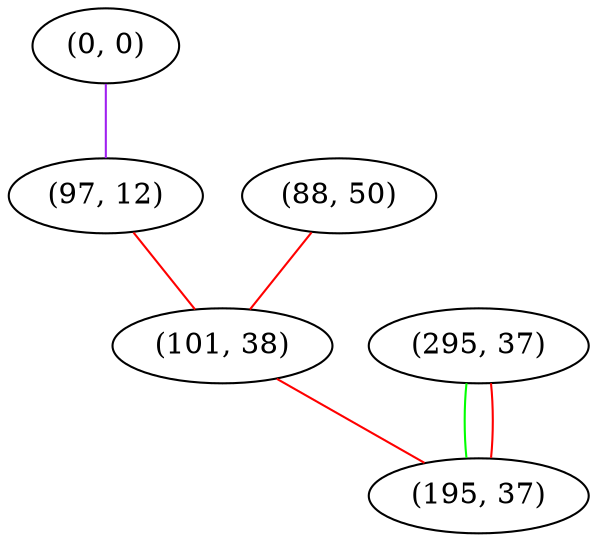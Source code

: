 graph "" {
"(0, 0)";
"(88, 50)";
"(97, 12)";
"(101, 38)";
"(295, 37)";
"(195, 37)";
"(0, 0)" -- "(97, 12)"  [color=purple, key=0, weight=4];
"(88, 50)" -- "(101, 38)"  [color=red, key=0, weight=1];
"(97, 12)" -- "(101, 38)"  [color=red, key=0, weight=1];
"(101, 38)" -- "(195, 37)"  [color=red, key=0, weight=1];
"(295, 37)" -- "(195, 37)"  [color=green, key=0, weight=2];
"(295, 37)" -- "(195, 37)"  [color=red, key=1, weight=1];
}
